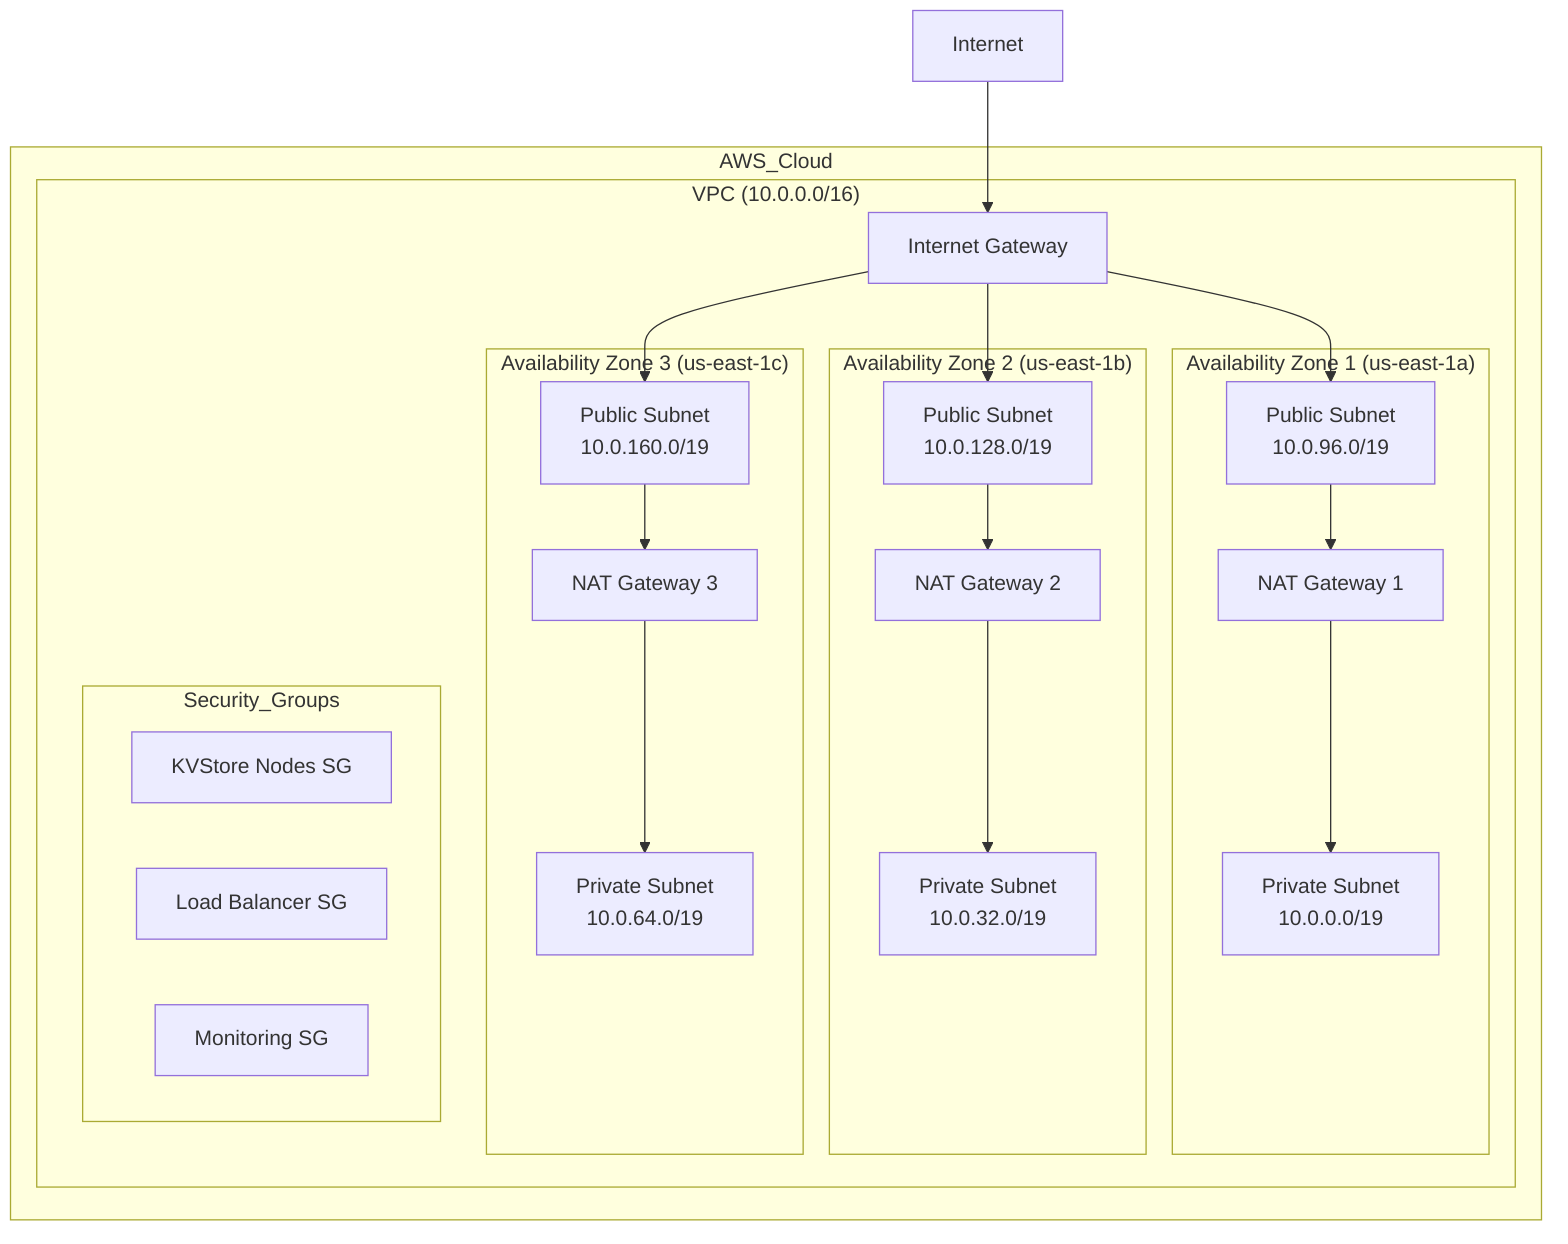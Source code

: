 graph TB
    subgraph AWS_Cloud
        subgraph VPC["VPC (10.0.0.0/16)"]
            subgraph AZ1["Availability Zone 1 (us-east-1a)"]
                PS1[Public Subnet<br/>10.0.96.0/19]
                PRS1[Private Subnet<br/>10.0.0.0/19]
                NAT1[NAT Gateway 1]
                PS1 --> NAT1
                NAT1 --> PRS1
            end
            
            subgraph AZ2["Availability Zone 2 (us-east-1b)"]
                PS2[Public Subnet<br/>10.0.128.0/19]
                PRS2[Private Subnet<br/>10.0.32.0/19]
                NAT2[NAT Gateway 2]
                PS2 --> NAT2
                NAT2 --> PRS2
            end
            
            subgraph AZ3["Availability Zone 3 (us-east-1c)"]
                PS3[Public Subnet<br/>10.0.160.0/19]
                PRS3[Private Subnet<br/>10.0.64.0/19]
                NAT3[NAT Gateway 3]
                PS3 --> NAT3
                NAT3 --> PRS3
            end
            
            IGW[Internet Gateway]
            
            subgraph Security_Groups
                KVN[KVStore Nodes SG]
                LB[Load Balancer SG]
                MON[Monitoring SG]
            end
        end
    end

    INTERNET[Internet] --> IGW
    IGW --> PS1
    IGW --> PS2
    IGW --> PS3